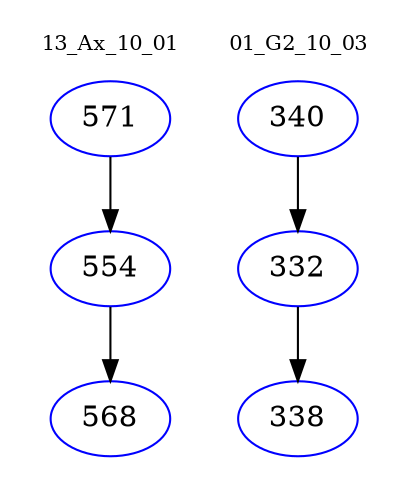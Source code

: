 digraph{
subgraph cluster_0 {
color = white
label = "13_Ax_10_01";
fontsize=10;
T0_571 [label="571", color="blue"]
T0_571 -> T0_554 [color="black"]
T0_554 [label="554", color="blue"]
T0_554 -> T0_568 [color="black"]
T0_568 [label="568", color="blue"]
}
subgraph cluster_1 {
color = white
label = "01_G2_10_03";
fontsize=10;
T1_340 [label="340", color="blue"]
T1_340 -> T1_332 [color="black"]
T1_332 [label="332", color="blue"]
T1_332 -> T1_338 [color="black"]
T1_338 [label="338", color="blue"]
}
}
